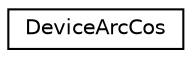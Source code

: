digraph "Graphical Class Hierarchy"
{
  edge [fontname="Helvetica",fontsize="10",labelfontname="Helvetica",labelfontsize="10"];
  node [fontname="Helvetica",fontsize="10",shape=record];
  rankdir="LR";
  Node0 [label="DeviceArcCos",height=0.2,width=0.4,color="black", fillcolor="white", style="filled",URL="$structDeviceArcCos.html"];
}
